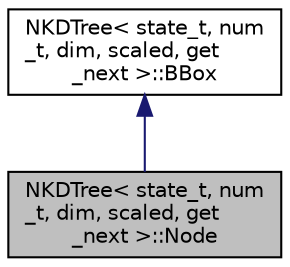 digraph "NKDTree&lt; state_t, num_t, dim, scaled, get_next &gt;::Node"
{
 // INTERACTIVE_SVG=YES
  edge [fontname="Helvetica",fontsize="10",labelfontname="Helvetica",labelfontsize="10"];
  node [fontname="Helvetica",fontsize="10",shape=record];
  Node1 [label="NKDTree\< state_t, num\l_t, dim, scaled, get\l_next \>::Node",height=0.2,width=0.4,color="black", fillcolor="grey75", style="filled", fontcolor="black"];
  Node2 -> Node1 [dir="back",color="midnightblue",fontsize="10",style="solid",fontname="Helvetica"];
  Node2 [label="NKDTree\< state_t, num\l_t, dim, scaled, get\l_next \>::BBox",height=0.2,width=0.4,color="black", fillcolor="white", style="filled",URL="$db/d14/struct_n_k_d_tree_1_1_b_box.html"];
}
